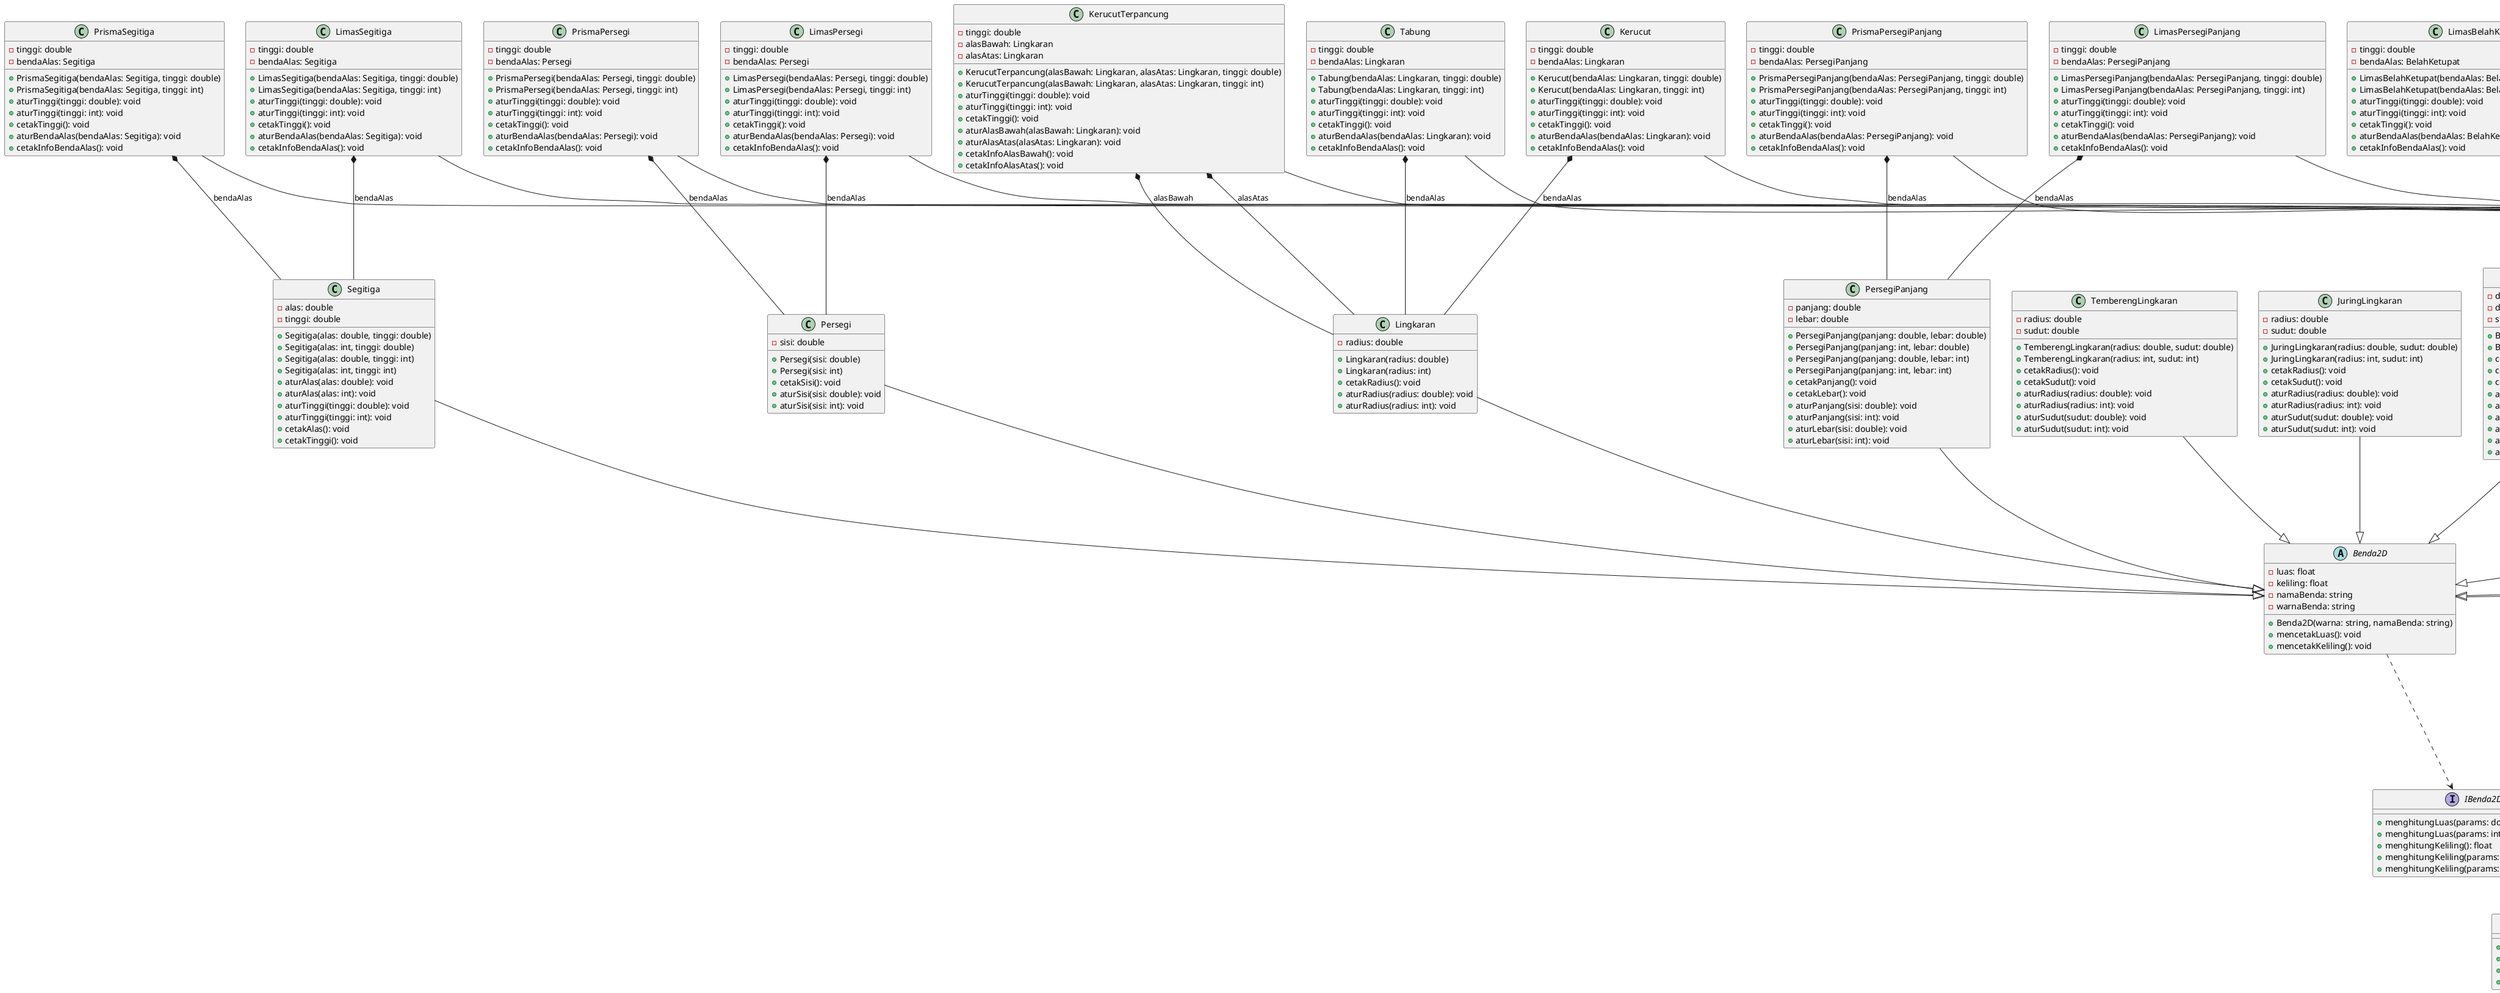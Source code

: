 @startuml UTSPbo
interface IBendaGeometri{
    + mencetakNamaBenda(): void
    + mencetakWarnaBenda(): void
    + mengaturNamaBenda(): void
    + mengaturWarnaBenda(): void
}

interface IBenda2D {
    + menghitungLuas(params: double[]): double
    + menghitungLuas(params: int[]): double
    + menghitungKeliling(): float
    + menghitungKeliling(params: double[]): double
    + menghitungKeliling(params: int[]): double
} 


interface IBenda3D {
    + menghitungVolume(): float
    + menghitungVolume(params: double[]): double
    + menghitungVolume(params: int[]): double
    + menghitungLuasPermukaan(): float
    + menghitungLuasPermukaan(params: double[]): double
    + menghitungLuasPermukaan(params: int[]): double
} 

abstract class Benda2D {
    - luas: float
    - keliling: float
    - namaBenda: string
    - warnaBenda: string
    + Benda2D(warna: string, namaBenda: string)
    + mencetakLuas(): void
    + mencetakKeliling(): void
    
}

abstract class Benda3D {
    - luasPermukaan: float
    - luasAlas: float
    - volume: float
    - namaBenda: string
    - warnaBenda: string
    + Benda3D(warna: string, namaBenda: string)
    + mencetakVolume(): void
    + mencetakLuasPermukaan(): void
}
' Benda 2D - Implementasi
class Segitiga {
    - alas: double
    - tinggi: double
    + Segitiga(alas: double, tinggi: double)
    + Segitiga(alas: int, tinggi: double)
    + Segitiga(alas: double, tinggi: int)
    + Segitiga(alas: int, tinggi: int)
    + aturAlas(alas: double): void
    + aturAlas(alas: int): void
    + aturTinggi(tinggi: double): void
    + aturTinggi(tinggi: int): void
    + cetakAlas(): void
    + cetakTinggi(): void

}

class Persegi {
    - sisi: double
    + Persegi(sisi: double)
    + Persegi(sisi: int)
    + cetakSisi(): void
    + aturSisi(sisi: double): void
    + aturSisi(sisi: int): void
}

class PersegiPanjang {
    - panjang: double
    - lebar: double
    + PersegiPanjang(panjang: double, lebar: double)
    + PersegiPanjang(panjang: int, lebar: double)
    + PersegiPanjang(panjang: double, lebar: int)
    + PersegiPanjang(panjang: int, lebar: int)
    + cetakPanjang(): void
    + cetakLebar(): void
    + aturPanjang(sisi: double): void
    + aturPanjang(sisi: int): void
    + aturLebar(sisi: double): void
    + aturLebar(sisi: int): void
}

class JajaranGenjang {
    - alas: double
    - tinggi: double
    - sisiMiring: double
    + JajaranGenjang(alas: double, tinggi: double, sisiMiring: double)
    + JajaranGenjang(alas: int, tinggi: int, sisiMiring: int)
    + cetakAlas(): void
    + cetakTinggi(): void
    + cetakSisiMiring(): void
    + aturAlas(alas: double): void
    + aturAlas(alas: int): void
    + aturTinggi(tinggi: double): void
    + aturTinggi(tinggi: int): void
    + aturSisiMiring(sisiMiring: double): void
    + aturSisiMiring(sisiMiring: int): void
}

class Trapesium {
    - alasAtas: double
    - alasBawah: double
    - tinggi: double
    - sisiKiri: double
    - sisiKanan: double
    + Trapesium(alasAtas: double, alasBawah: double, tinggi: double, sisiKiri: double, sisiKanan: double)
    + Trapesium(alasAtas: int, alasBawah: int, tinggi: int, sisiKiri: int, sisiKanan: int)
    + cetakAlasAtas(): void
    + cetakAlasBawah(): void
    + cetakTinggi(): void
    + cetakSisiKiri(): void
    + cetakSisiKanan(): void
    + aturAlasAtas(alasAtas: double): void
    + aturAlasAtas(alasAtas: int): void
    + aturAlasBawah(alasBawah: double): void
    + aturAlasBawah(alasBawah: int): void
    + aturTinggi(tinggi: double): void
    + aturTinggi(tinggi: int): void
    + aturSisiKiri(sisiKiri: double): void
    + aturSisiKiri(sisiKiri: int): void
    + aturSisiKanan(sisiKanan: double): void
    + aturSisiKanan(sisiKanan: int): void
}

class BelahKetupat {
    - diagonal1: double
    - diagonal2: double
    - sisi: double
    + BelahKetupat(diagonal1: double, diagonal2: double, sisi: double)
    + BelahKetupat(diagonal1: int, diagonal2: int, sisi: int)
    + cetakDiagonal1(): void
    + cetakDiagonal2(): void
    + cetakSisi(): void
    + aturDiagonal1(diagonal1: double): void
    + aturDiagonal1(diagonal1: int): void
    + aturDiagonal2(diagonal2: double): void
    + aturDiagonal2(diagonal2: int): void
    + aturSisi(sisi: double): void
    + aturSisi(sisi: int): void
}

class LayangLayang {
    - diagonal1: double
    - diagonal2: double
    - sisiPendek: double
    - sisiPanjang: double
    + LayangLayang(diagonal1: double, diagonal2: double, sisiPendek: double, sisiPanjang: double)
    + LayangLayang(diagonal1: int, diagonal2: int, sisiPendek: int, sisiPanjang: int)
    + cetakDiagonal1(): void
    + cetakDiagonal2(): void
    + cetakSisiPendek(): void
    + cetakSisiPanjang(): void
    + aturDiagonal1(diagonal1: double): void
    + aturDiagonal1(diagonal1: int): void
    + aturDiagonal2(diagonal2: double): void
    + aturDiagonal2(diagonal2: int): void
    + aturSisiPendek(sisiPendek: double): void
    + aturSisiPendek(sisiPendek: int): void
    + aturSisiPanjang(sisiPanjang: double): void
    + aturSisiPanjang(sisiPanjang: int): void
}

class Lingkaran {
    - radius: double
    + Lingkaran(radius: double)
    + Lingkaran(radius: int)
    + cetakRadius(): void
    + aturRadius(radius: double): void
    + aturRadius(radius: int): void
}

class TemberengLingkaran {
    - radius: double
    - sudut: double  
    + TemberengLingkaran(radius: double, sudut: double)
    + TemberengLingkaran(radius: int, sudut: int)
    + cetakRadius(): void
    + cetakSudut(): void
    + aturRadius(radius: double): void
    + aturRadius(radius: int): void
    + aturSudut(sudut: double): void
    + aturSudut(sudut: int): void
}

class JuringLingkaran {
    - radius: double
    - sudut: double  
    + JuringLingkaran(radius: double, sudut: double)
    + JuringLingkaran(radius: int, sudut: int)
    + cetakRadius(): void
    + cetakSudut(): void
    + aturRadius(radius: double): void
    + aturRadius(radius: int): void
    + aturSudut(sudut: double): void
    + aturSudut(sudut: int): void
}
' Benda 3D - Implementasi
' ======================== PRISMA ========================
class PrismaSegitiga {
    - tinggi: double
    - bendaAlas: Segitiga
    + PrismaSegitiga(bendaAlas: Segitiga, tinggi: double)
    + PrismaSegitiga(bendaAlas: Segitiga, tinggi: int)
    + aturTinggi(tinggi: double): void
    + aturTinggi(tinggi: int): void
    + cetakTinggi(): void
    + aturBendaAlas(bendaAlas: Segitiga): void
    + cetakInfoBendaAlas(): void
}

class PrismaPersegi {
    - tinggi: double
    - bendaAlas: Persegi
    + PrismaPersegi(bendaAlas: Persegi, tinggi: double)
    + PrismaPersegi(bendaAlas: Persegi, tinggi: int)
    + aturTinggi(tinggi: double): void
    + aturTinggi(tinggi: int): void
    + cetakTinggi(): void
    + aturBendaAlas(bendaAlas: Persegi): void
    + cetakInfoBendaAlas(): void
}

class PrismaPersegiPanjang {
    - tinggi: double
    - bendaAlas: PersegiPanjang
    + PrismaPersegiPanjang(bendaAlas: PersegiPanjang, tinggi: double)
    + PrismaPersegiPanjang(bendaAlas: PersegiPanjang, tinggi: int)
    + aturTinggi(tinggi: double): void
    + aturTinggi(tinggi: int): void
    + cetakTinggi(): void
    + aturBendaAlas(bendaAlas: PersegiPanjang): void
    + cetakInfoBendaAlas(): void
}

class PrismaJajaranGenjang {
    - tinggi: double
    - bendaAlas: JajaranGenjang
    + PrismaJajaranGenjang(bendaAlas: JajaranGenjang, tinggi: double)
    + PrismaJajaranGenjang(bendaAlas: JajaranGenjang, tinggi: int)
    + aturTinggi(tinggi: double): void
    + aturTinggi(tinggi: int): void
    + cetakTinggi(): void
    + aturBendaAlas(bendaAlas: JajaranGenjang): void
    + cetakInfoBendaAlas(): void
}

class PrismaTrapesium {
    - tinggi: double
    - bendaAlas: Trapesium
    + PrismaTrapesium(bendaAlas: Trapesium, tinggi: double)
    + PrismaTrapesium(bendaAlas: Trapesium, tinggi: int)
    + aturTinggi(tinggi: double): void
    + aturTinggi(tinggi: int): void
    + cetakTinggi(): void
    + aturBendaAlas(bendaAlas: Trapesium): void
    + cetakInfoBendaAlas(): void
}

class PrismaBelahKetupat {
    - tinggi: double
    - bendaAlas: BelahKetupat
    + PrismaBelahKetupat(bendaAlas: BelahKetupat, tinggi: double)
    + PrismaBelahKetupat(bendaAlas: BelahKetupat, tinggi: int)
    + aturTinggi(tinggi: double): void
    + aturTinggi(tinggi: int): void
    + cetakTinggi(): void
    + aturBendaAlas(bendaAlas: BelahKetupat): void
    + cetakInfoBendaAlas(): void
}

class PrismaLayangLayang {
    - tinggi: double
    - bendaAlas: LayangLayang
    + PrismaLayangLayang(bendaAlas: LayangLayang, tinggi: double)
    + PrismaLayangLayang(bendaAlas: LayangLayang, tinggi: int)
    + aturTinggi(tinggi: double): void
    + aturTinggi(tinggi: int): void
    + cetakTinggi(): void
    + aturBendaAlas(bendaAlas: LayangLayang): void
    + cetakInfoBendaAlas(): void
}

' ======================== LIMAS ========================
class LimasSegitiga {
    - tinggi: double
    - bendaAlas: Segitiga
    + LimasSegitiga(bendaAlas: Segitiga, tinggi: double)
    + LimasSegitiga(bendaAlas: Segitiga, tinggi: int)
    + aturTinggi(tinggi: double): void
    + aturTinggi(tinggi: int): void
    + cetakTinggi(): void
    + aturBendaAlas(bendaAlas: Segitiga): void
    + cetakInfoBendaAlas(): void
}

class LimasPersegi {
    - tinggi: double
    - bendaAlas: Persegi
    + LimasPersegi(bendaAlas: Persegi, tinggi: double)
    + LimasPersegi(bendaAlas: Persegi, tinggi: int)
    + aturTinggi(tinggi: double): void
    + aturTinggi(tinggi: int): void
    + cetakTinggi(): void
    + aturBendaAlas(bendaAlas: Persegi): void
    + cetakInfoBendaAlas(): void
}

class LimasPersegiPanjang {
    - tinggi: double
    - bendaAlas: PersegiPanjang
    + LimasPersegiPanjang(bendaAlas: PersegiPanjang, tinggi: double)
    + LimasPersegiPanjang(bendaAlas: PersegiPanjang, tinggi: int)
    + aturTinggi(tinggi: double): void
    + aturTinggi(tinggi: int): void
    + cetakTinggi(): void
    + aturBendaAlas(bendaAlas: PersegiPanjang): void
    + cetakInfoBendaAlas(): void
}

class LimasJajaranGenjang {
    - tinggi: double
    - bendaAlas: JajaranGenjang
    + LimasJajaranGenjang(bendaAlas: JajaranGenjang, tinggi: double)
    + LimasJajaranGenjang(bendaAlas: JajaranGenjang, tinggi: int)
    + aturTinggi(tinggi: double): void
    + aturTinggi(tinggi: int): void
    + cetakTinggi(): void
    + aturBendaAlas(bendaAlas: JajaranGenjang): void
    + cetakInfoBendaAlas(): void
}

class LimasTrapesium {
    - tinggi: double
    - bendaAlas: Trapesium
    + LimasTrapesium(bendaAlas: Trapesium, tinggi: double)
    + LimasTrapesium(bendaAlas: Trapesium, tinggi: int)
    + aturTinggi(tinggi: double): void
    + aturTinggi(tinggi: int): void
    + cetakTinggi(): void
    + aturBendaAlas(bendaAlas: Trapesium): void
    + cetakInfoBendaAlas(): void
}

class LimasBelahKetupat {
    - tinggi: double
    - bendaAlas: BelahKetupat
    + LimasBelahKetupat(bendaAlas: BelahKetupat, tinggi: double)
    + LimasBelahKetupat(bendaAlas: BelahKetupat, tinggi: int)
    + aturTinggi(tinggi: double): void
    + aturTinggi(tinggi: int): void
    + cetakTinggi(): void
    + aturBendaAlas(bendaAlas: BelahKetupat): void
    + cetakInfoBendaAlas(): void
}

class LimasLayangLayang {
    - tinggi: double
    - bendaAlas: LayangLayang
    + LimasLayangLayang(bendaAlas: LayangLayang, tinggi: double)
    + LimasLayangLayang(bendaAlas: LayangLayang, tinggi: int)
    + aturTinggi(tinggi: double): void
    + aturTinggi(tinggi: int): void
    + cetakTinggi(): void
    + aturBendaAlas(bendaAlas: LayangLayang): void
    + cetakInfoBendaAlas(): void
}

' ======================== BANGUN PUTAR ========================
class Tabung {
    - tinggi: double
    - bendaAlas: Lingkaran
    + Tabung(bendaAlas: Lingkaran, tinggi: double)
    + Tabung(bendaAlas: Lingkaran, tinggi: int)
    + aturTinggi(tinggi: double): void
    + aturTinggi(tinggi: int): void
    + cetakTinggi(): void
    + aturBendaAlas(bendaAlas: Lingkaran): void
    + cetakInfoBendaAlas(): void
}

class Kerucut {
    - tinggi: double
    - bendaAlas: Lingkaran
    + Kerucut(bendaAlas: Lingkaran, tinggi: double)
    + Kerucut(bendaAlas: Lingkaran, tinggi: int)
    + aturTinggi(tinggi: double): void
    + aturTinggi(tinggi: int): void
    + cetakTinggi(): void
    + aturBendaAlas(bendaAlas: Lingkaran): void
    + cetakInfoBendaAlas(): void
}

class KerucutTerpancung {
    - tinggi: double
    - alasBawah: Lingkaran
    - alasAtas: Lingkaran
    + KerucutTerpancung(alasBawah: Lingkaran, alasAtas: Lingkaran, tinggi: double)
    + KerucutTerpancung(alasBawah: Lingkaran, alasAtas: Lingkaran, tinggi: int)
    + aturTinggi(tinggi: double): void
    + aturTinggi(tinggi: int): void
    + cetakTinggi(): void
    + aturAlasBawah(alasBawah: Lingkaran): void
    + aturAlasAtas(alasAtas: Lingkaran): void
    + cetakInfoAlasBawah(): void
    + cetakInfoAlasAtas(): void
}

class Bola {
    - radius: double
    + Bola(radius: double)
    + Bola(radius: int)
    + aturRadius(radius: double): void
    + aturRadius(radius: int): void
    + cetakRadius(): void
}

class TemberengBola {
    - radius: double
    - tinggi: double
    + TemberengBola(radius: double, tinggi: double)
    + TemberengBola(radius: int, tinggi: int)
    + aturRadius(radius: double): void
    + aturRadius(radius: int): void
    + aturTinggi(tinggi: double): void
    + aturTinggi(tinggi: int): void
    + cetakRadius(): void
    + cetakTinggi(): void
}

class JuringBola {
    - radius: double
    - sudut: double
    + JuringBola(radius: double, sudut: double)
    + JuringBola(radius: int, sudut: int)
    + aturRadius(radius: double): void
    + aturRadius(radius: int): void
    + aturSudut(sudut: double): void
    + aturSudut(sudut: int): void
    + cetakRadius(): void
    + cetakSudut(): void
}

class CincinBola {
    - radiusBola: double
    - radiusCincin: double
    + CincinBola(radiusBola: double, radiusCincin: double)
    + CincinBola(radiusBola: int, radiusCincin: int)
    + aturRadiusBola(radiusBola: double): void
    + aturRadiusBola(radiusBola: int): void
    + aturRadiusCincin(radiusCincin: double): void
    + aturRadiusCincin(radiusCincin: int): void
    + cetakRadiusBola(): void
    + cetakRadiusCincin(): void
}

IBenda2D ..> IBendaGeometri
IBenda3D ..> IBendaGeometri
Benda2D ..> IBenda2D
Benda3D ..> IBenda3D
Segitiga --|> Benda2D
Persegi --|> Benda2D
PersegiPanjang --|> Benda2D
JajaranGenjang --|> Benda2D
Trapesium --|> Benda2D
BelahKetupat --|> Benda2D
LayangLayang --|> Benda2D
Lingkaran --|> Benda2D
TemberengLingkaran --|> Benda2D
JuringLingkaran --|> Benda2D

' ======================== INHERITANCE KE BENDA3D ========================
PrismaSegitiga --|> Benda3D
PrismaPersegi --|> Benda3D
PrismaPersegiPanjang --|> Benda3D
PrismaJajaranGenjang --|> Benda3D
PrismaTrapesium --|> Benda3D
PrismaBelahKetupat --|> Benda3D
PrismaLayangLayang --|> Benda3D

LimasSegitiga --|> Benda3D
LimasPersegi --|> Benda3D
LimasPersegiPanjang --|> Benda3D
LimasJajaranGenjang --|> Benda3D
LimasTrapesium --|> Benda3D
LimasBelahKetupat --|> Benda3D
LimasLayangLayang --|> Benda3D

Tabung --|> Benda3D
Kerucut --|> Benda3D
KerucutTerpancung --|> Benda3D
Bola --|> Benda3D
TemberengBola --|> Benda3D
JuringBola --|> Benda3D
CincinBola --|> Benda3D

' ======================== KOMPOSISI DENGAN BENDA2D ========================
PrismaSegitiga *-- Segitiga : bendaAlas
PrismaPersegi *-- Persegi : bendaAlas
PrismaPersegiPanjang *-- PersegiPanjang : bendaAlas
PrismaJajaranGenjang *-- JajaranGenjang : bendaAlas
PrismaTrapesium *-- Trapesium : bendaAlas
PrismaBelahKetupat *-- BelahKetupat : bendaAlas
PrismaLayangLayang *-- LayangLayang : bendaAlas

LimasSegitiga *-- Segitiga : bendaAlas
LimasPersegi *-- Persegi : bendaAlas
LimasPersegiPanjang *-- PersegiPanjang : bendaAlas
LimasJajaranGenjang *-- JajaranGenjang : bendaAlas
LimasTrapesium *-- Trapesium : bendaAlas
LimasBelahKetupat *-- BelahKetupat : bendaAlas
LimasLayangLayang *-- LayangLayang : bendaAlas

Tabung *-- Lingkaran : bendaAlas
Kerucut *-- Lingkaran : bendaAlas
KerucutTerpancung *-- Lingkaran : alasBawah
KerucutTerpancung *-- Lingkaran : alasAtas

@enduml







